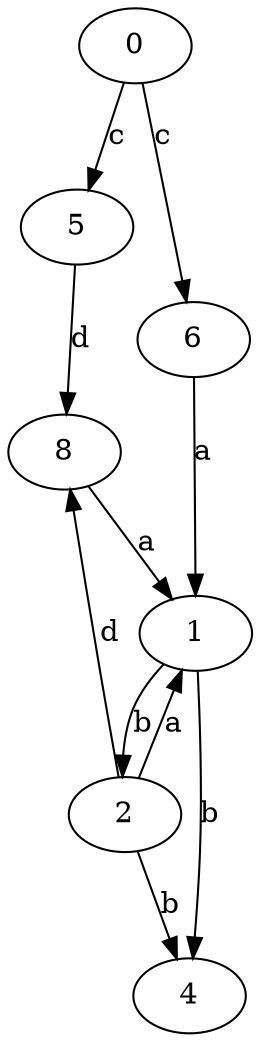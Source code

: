 strict digraph  {
0;
1;
2;
4;
5;
6;
8;
0 -> 5  [label=c];
0 -> 6  [label=c];
1 -> 2  [label=b];
1 -> 4  [label=b];
2 -> 1  [label=a];
2 -> 4  [label=b];
2 -> 8  [label=d];
5 -> 8  [label=d];
6 -> 1  [label=a];
8 -> 1  [label=a];
}
